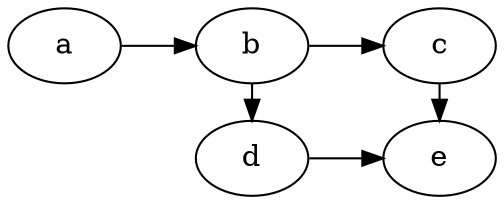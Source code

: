 digraph G {
   rankdir=LR;
   a -> b;
   b -> c;
   subgraph x{
       rank=same;
       b->d;
   }
   subgraph y{
       //rank = same;
       d->e;
   }
   subgraph z{
     rank=same;
     c->e;
   }
 
}